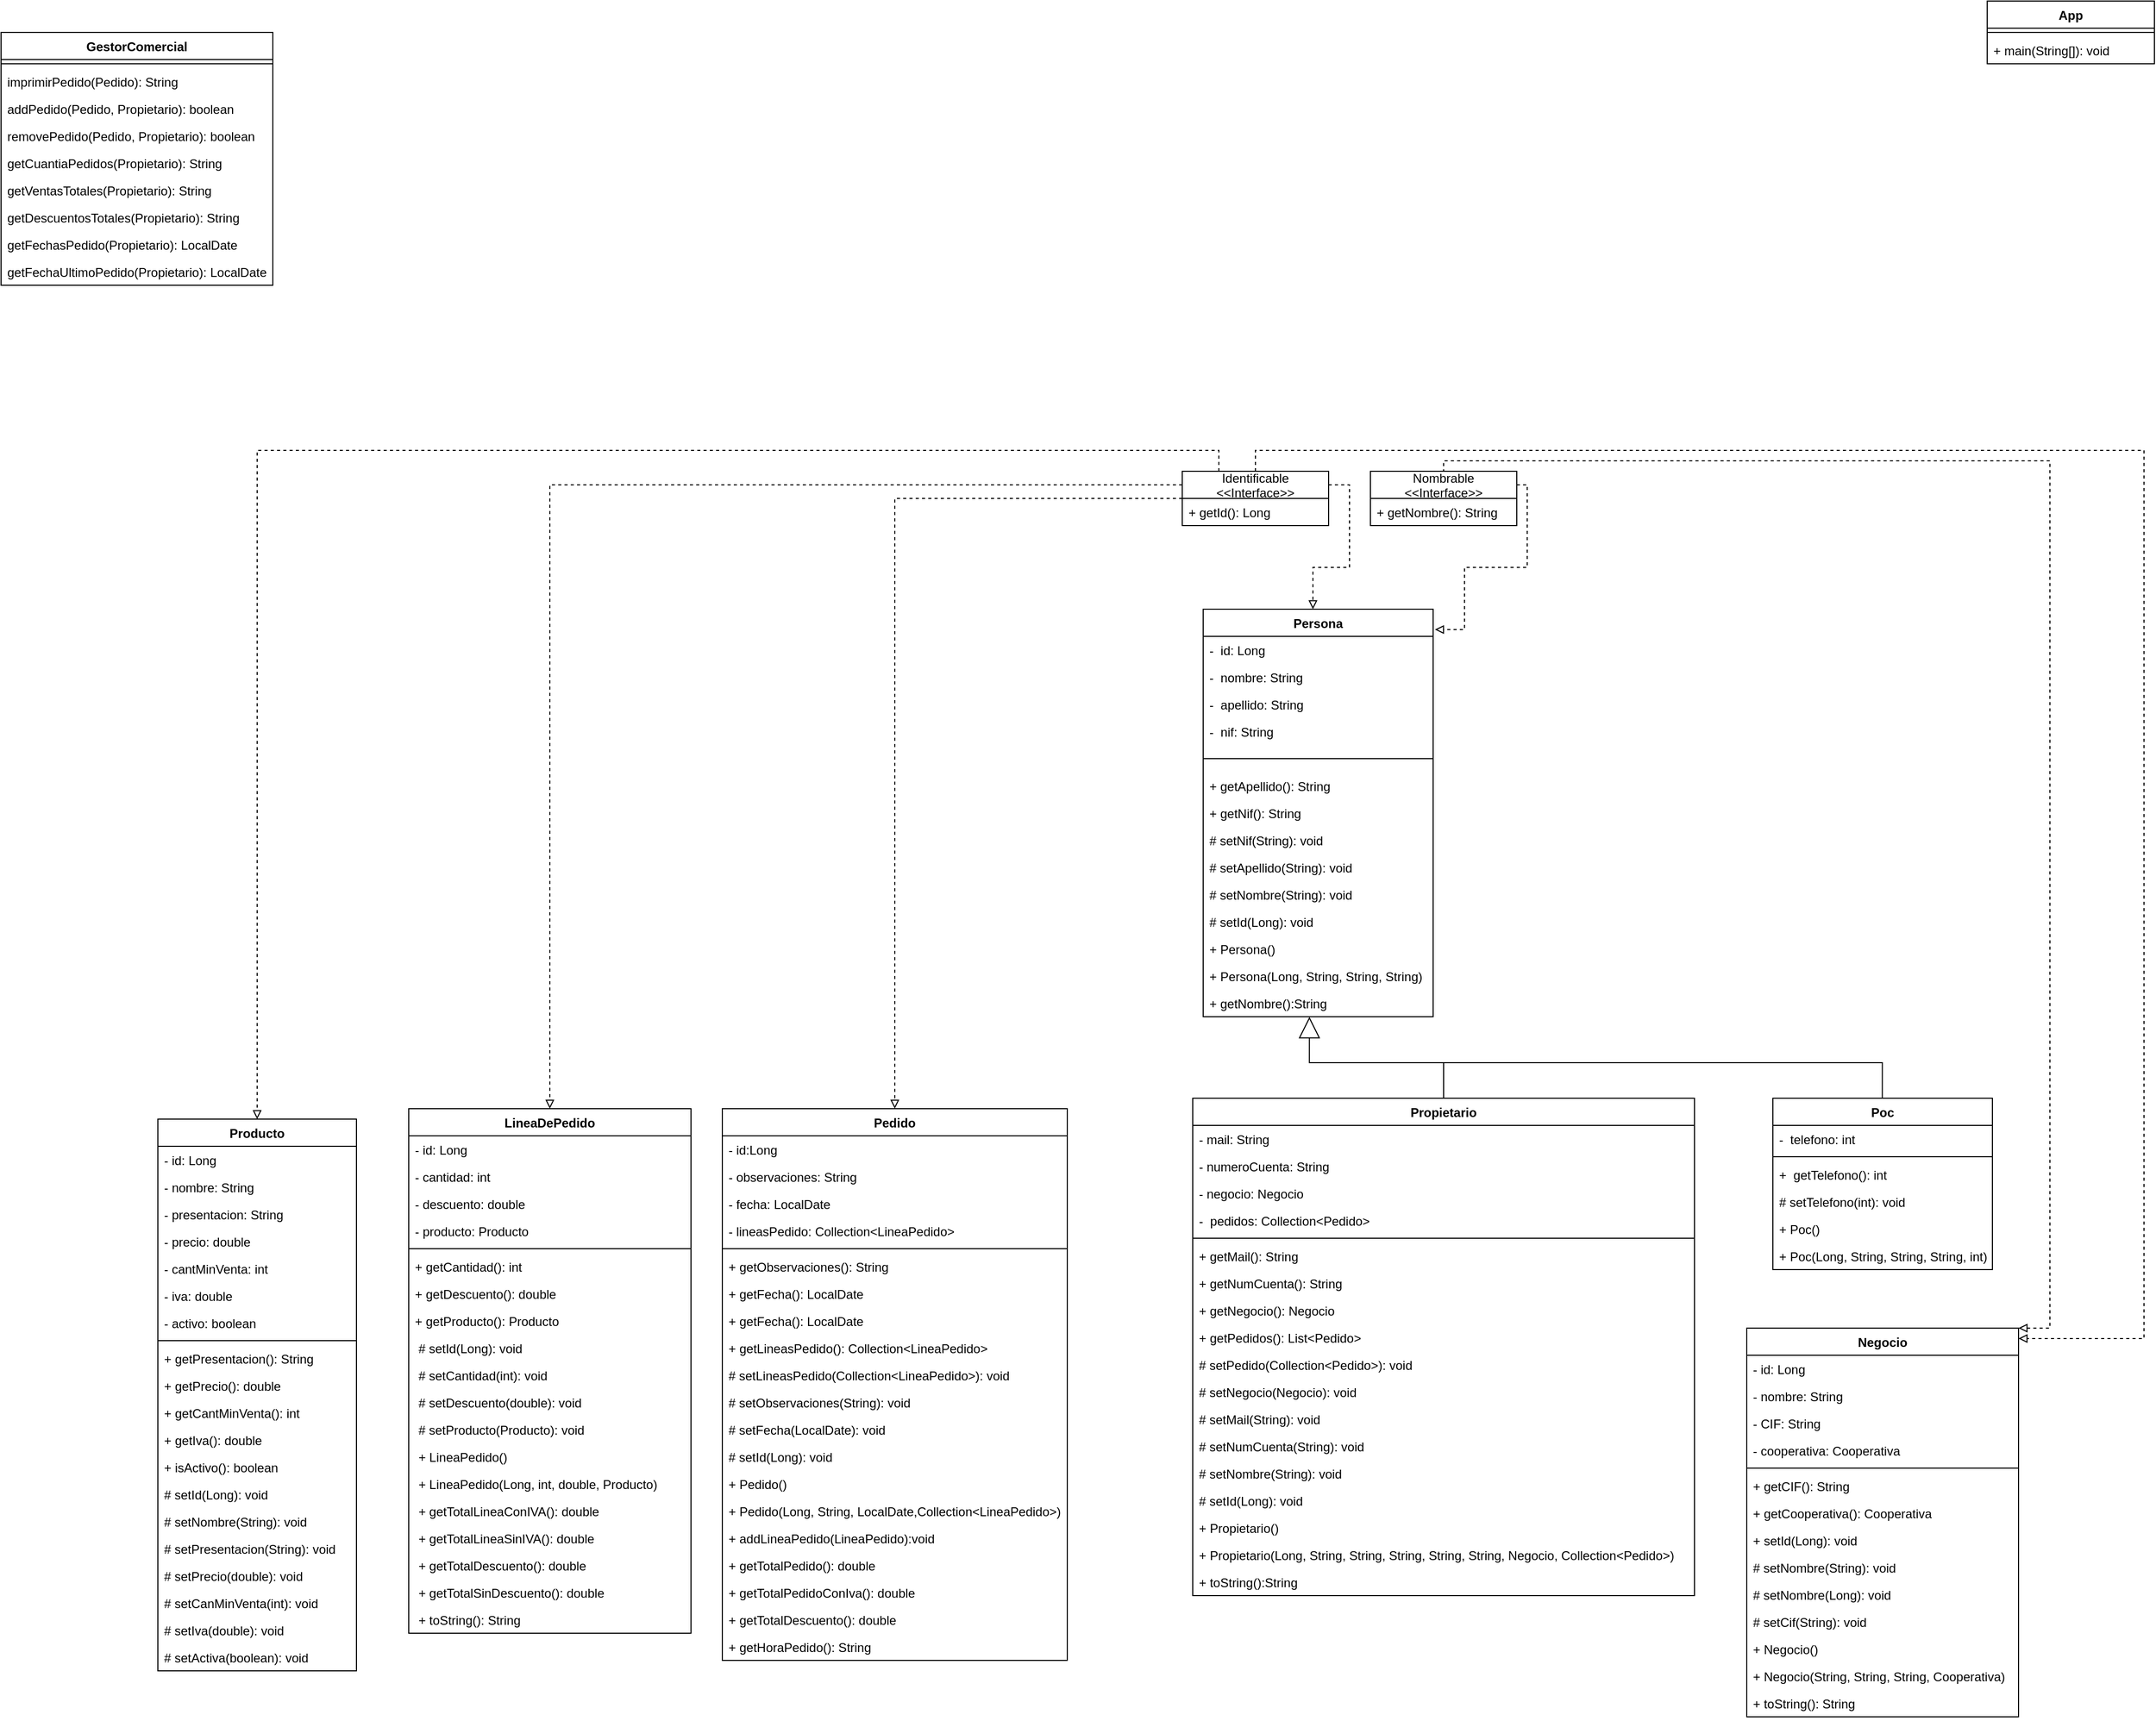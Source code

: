 <mxfile version="20.5.3" type="github" pages="2">
  <diagram name="Page-1" id="9f46799a-70d6-7492-0946-bef42562c5a5">
    <mxGraphModel dx="3131" dy="1939" grid="1" gridSize="10" guides="1" tooltips="1" connect="1" arrows="1" fold="1" page="1" pageScale="1" pageWidth="1100" pageHeight="850" background="#ffffff" math="0" shadow="0">
      <root>
        <mxCell id="0" />
        <mxCell id="1" parent="0" />
        <mxCell id="6j5Ct5f5Vn8mbfhliJ6Q-7" style="edgeStyle=orthogonalEdgeStyle;rounded=0;orthogonalLoop=1;jettySize=auto;html=1;dashed=1;startArrow=none;startFill=0;endArrow=block;endFill=0;" edge="1" parent="1" source="sHxNyVZVzbn8I4dpQIg7-1" target="6j5Ct5f5Vn8mbfhliJ6Q-1">
          <mxGeometry relative="1" as="geometry">
            <mxPoint x="870" y="460" as="targetPoint" />
            <Array as="points">
              <mxPoint x="210" y="-390" />
              <mxPoint x="1060" y="-390" />
              <mxPoint x="1060" y="460" />
            </Array>
          </mxGeometry>
        </mxCell>
        <mxCell id="6j5Ct5f5Vn8mbfhliJ6Q-29" style="edgeStyle=orthogonalEdgeStyle;rounded=0;orthogonalLoop=1;jettySize=auto;html=1;dashed=1;startArrow=none;startFill=0;endArrow=block;endFill=0;" edge="1" parent="1" source="sHxNyVZVzbn8I4dpQIg7-1" target="6j5Ct5f5Vn8mbfhliJ6Q-25">
          <mxGeometry relative="1" as="geometry" />
        </mxCell>
        <mxCell id="6j5Ct5f5Vn8mbfhliJ6Q-68" style="edgeStyle=orthogonalEdgeStyle;rounded=0;orthogonalLoop=1;jettySize=auto;html=1;exitX=0;exitY=0.25;exitDx=0;exitDy=0;entryX=0.5;entryY=0;entryDx=0;entryDy=0;dashed=1;startArrow=none;startFill=0;endArrow=block;endFill=0;" edge="1" parent="1" source="sHxNyVZVzbn8I4dpQIg7-1" target="6j5Ct5f5Vn8mbfhliJ6Q-48">
          <mxGeometry relative="1" as="geometry" />
        </mxCell>
        <mxCell id="6j5Ct5f5Vn8mbfhliJ6Q-73" style="edgeStyle=orthogonalEdgeStyle;rounded=0;orthogonalLoop=1;jettySize=auto;html=1;exitX=0.25;exitY=0;exitDx=0;exitDy=0;entryX=0.5;entryY=0;entryDx=0;entryDy=0;dashed=1;startArrow=none;startFill=0;endArrow=block;endFill=0;" edge="1" parent="1" source="sHxNyVZVzbn8I4dpQIg7-1" target="6j5Ct5f5Vn8mbfhliJ6Q-69">
          <mxGeometry relative="1" as="geometry" />
        </mxCell>
        <mxCell id="sHxNyVZVzbn8I4dpQIg7-1" value="Identificable&#xa;&lt;&lt;Interface&gt;&gt;" style="swimlane;fontStyle=0;childLayout=stackLayout;horizontal=1;startSize=26;fillColor=none;horizontalStack=0;resizeParent=1;resizeParentMax=0;resizeLast=0;collapsible=1;marginBottom=0;" parent="1" vertex="1">
          <mxGeometry x="140" y="-370" width="140" height="52" as="geometry" />
        </mxCell>
        <mxCell id="sHxNyVZVzbn8I4dpQIg7-2" value="+ getId(): Long" style="text;strokeColor=none;fillColor=none;align=left;verticalAlign=top;spacingLeft=4;spacingRight=4;overflow=hidden;rotatable=0;points=[[0,0.5],[1,0.5]];portConstraint=eastwest;" parent="sHxNyVZVzbn8I4dpQIg7-1" vertex="1">
          <mxGeometry y="26" width="140" height="26" as="geometry" />
        </mxCell>
        <mxCell id="sHxNyVZVzbn8I4dpQIg7-9" value="Nombrable&#xa;&lt;&lt;Interface&gt;&gt;" style="swimlane;fontStyle=0;childLayout=stackLayout;horizontal=1;startSize=26;fillColor=none;horizontalStack=0;resizeParent=1;resizeParentMax=0;resizeLast=0;collapsible=1;marginBottom=0;" parent="1" vertex="1">
          <mxGeometry x="320" y="-370" width="140" height="52" as="geometry" />
        </mxCell>
        <mxCell id="sHxNyVZVzbn8I4dpQIg7-10" value="+ getNombre(): String" style="text;strokeColor=none;fillColor=none;align=left;verticalAlign=top;spacingLeft=4;spacingRight=4;overflow=hidden;rotatable=0;points=[[0,0.5],[1,0.5]];portConstraint=eastwest;" parent="sHxNyVZVzbn8I4dpQIg7-9" vertex="1">
          <mxGeometry y="26" width="140" height="26" as="geometry" />
        </mxCell>
        <mxCell id="sHxNyVZVzbn8I4dpQIg7-11" value="Persona" style="swimlane;fontStyle=1;align=center;verticalAlign=top;childLayout=stackLayout;horizontal=1;startSize=26;horizontalStack=0;resizeParent=1;resizeParentMax=0;resizeLast=0;collapsible=1;marginBottom=0;" parent="1" vertex="1">
          <mxGeometry x="160" y="-238" width="220" height="390" as="geometry" />
        </mxCell>
        <mxCell id="sHxNyVZVzbn8I4dpQIg7-12" value="-  id: Long" style="text;strokeColor=none;fillColor=none;align=left;verticalAlign=top;spacingLeft=4;spacingRight=4;overflow=hidden;rotatable=0;points=[[0,0.5],[1,0.5]];portConstraint=eastwest;" parent="sHxNyVZVzbn8I4dpQIg7-11" vertex="1">
          <mxGeometry y="26" width="220" height="26" as="geometry" />
        </mxCell>
        <mxCell id="sHxNyVZVzbn8I4dpQIg7-20" value="-  nombre: String" style="text;strokeColor=none;fillColor=none;align=left;verticalAlign=top;spacingLeft=4;spacingRight=4;overflow=hidden;rotatable=0;points=[[0,0.5],[1,0.5]];portConstraint=eastwest;" parent="sHxNyVZVzbn8I4dpQIg7-11" vertex="1">
          <mxGeometry y="52" width="220" height="26" as="geometry" />
        </mxCell>
        <mxCell id="sHxNyVZVzbn8I4dpQIg7-21" value="-  apellido: String" style="text;strokeColor=none;fillColor=none;align=left;verticalAlign=top;spacingLeft=4;spacingRight=4;overflow=hidden;rotatable=0;points=[[0,0.5],[1,0.5]];portConstraint=eastwest;" parent="sHxNyVZVzbn8I4dpQIg7-11" vertex="1">
          <mxGeometry y="78" width="220" height="26" as="geometry" />
        </mxCell>
        <mxCell id="sHxNyVZVzbn8I4dpQIg7-22" value="-  nif: String" style="text;strokeColor=none;fillColor=none;align=left;verticalAlign=top;spacingLeft=4;spacingRight=4;overflow=hidden;rotatable=0;points=[[0,0.5],[1,0.5]];portConstraint=eastwest;" parent="sHxNyVZVzbn8I4dpQIg7-11" vertex="1">
          <mxGeometry y="104" width="220" height="26" as="geometry" />
        </mxCell>
        <mxCell id="sHxNyVZVzbn8I4dpQIg7-13" value="" style="line;strokeWidth=1;fillColor=none;align=left;verticalAlign=middle;spacingTop=-1;spacingLeft=3;spacingRight=3;rotatable=0;labelPosition=right;points=[];portConstraint=eastwest;" parent="sHxNyVZVzbn8I4dpQIg7-11" vertex="1">
          <mxGeometry y="130" width="220" height="26" as="geometry" />
        </mxCell>
        <mxCell id="sHxNyVZVzbn8I4dpQIg7-14" value="+ getApellido(): String" style="text;strokeColor=none;fillColor=none;align=left;verticalAlign=top;spacingLeft=4;spacingRight=4;overflow=hidden;rotatable=0;points=[[0,0.5],[1,0.5]];portConstraint=eastwest;" parent="sHxNyVZVzbn8I4dpQIg7-11" vertex="1">
          <mxGeometry y="156" width="220" height="26" as="geometry" />
        </mxCell>
        <mxCell id="sHxNyVZVzbn8I4dpQIg7-23" value="+ getNif(): String" style="text;strokeColor=none;fillColor=none;align=left;verticalAlign=top;spacingLeft=4;spacingRight=4;overflow=hidden;rotatable=0;points=[[0,0.5],[1,0.5]];portConstraint=eastwest;" parent="sHxNyVZVzbn8I4dpQIg7-11" vertex="1">
          <mxGeometry y="182" width="220" height="26" as="geometry" />
        </mxCell>
        <mxCell id="sHxNyVZVzbn8I4dpQIg7-24" value="# setNif(String): void" style="text;strokeColor=none;fillColor=none;align=left;verticalAlign=top;spacingLeft=4;spacingRight=4;overflow=hidden;rotatable=0;points=[[0,0.5],[1,0.5]];portConstraint=eastwest;" parent="sHxNyVZVzbn8I4dpQIg7-11" vertex="1">
          <mxGeometry y="208" width="220" height="26" as="geometry" />
        </mxCell>
        <mxCell id="sHxNyVZVzbn8I4dpQIg7-25" value="# setApellido(String): void" style="text;strokeColor=none;fillColor=none;align=left;verticalAlign=top;spacingLeft=4;spacingRight=4;overflow=hidden;rotatable=0;points=[[0,0.5],[1,0.5]];portConstraint=eastwest;" parent="sHxNyVZVzbn8I4dpQIg7-11" vertex="1">
          <mxGeometry y="234" width="220" height="26" as="geometry" />
        </mxCell>
        <mxCell id="sHxNyVZVzbn8I4dpQIg7-26" value="# setNombre(String): void" style="text;strokeColor=none;fillColor=none;align=left;verticalAlign=top;spacingLeft=4;spacingRight=4;overflow=hidden;rotatable=0;points=[[0,0.5],[1,0.5]];portConstraint=eastwest;" parent="sHxNyVZVzbn8I4dpQIg7-11" vertex="1">
          <mxGeometry y="260" width="220" height="26" as="geometry" />
        </mxCell>
        <mxCell id="sHxNyVZVzbn8I4dpQIg7-27" value="# setId(Long): void" style="text;strokeColor=none;fillColor=none;align=left;verticalAlign=top;spacingLeft=4;spacingRight=4;overflow=hidden;rotatable=0;points=[[0,0.5],[1,0.5]];portConstraint=eastwest;" parent="sHxNyVZVzbn8I4dpQIg7-11" vertex="1">
          <mxGeometry y="286" width="220" height="26" as="geometry" />
        </mxCell>
        <mxCell id="sHxNyVZVzbn8I4dpQIg7-28" value="+ Persona()" style="text;strokeColor=none;fillColor=none;align=left;verticalAlign=top;spacingLeft=4;spacingRight=4;overflow=hidden;rotatable=0;points=[[0,0.5],[1,0.5]];portConstraint=eastwest;" parent="sHxNyVZVzbn8I4dpQIg7-11" vertex="1">
          <mxGeometry y="312" width="220" height="26" as="geometry" />
        </mxCell>
        <mxCell id="sHxNyVZVzbn8I4dpQIg7-29" value="+ Persona(Long, String, String, String)" style="text;strokeColor=none;fillColor=none;align=left;verticalAlign=top;spacingLeft=4;spacingRight=4;overflow=hidden;rotatable=0;points=[[0,0.5],[1,0.5]];portConstraint=eastwest;" parent="sHxNyVZVzbn8I4dpQIg7-11" vertex="1">
          <mxGeometry y="338" width="220" height="26" as="geometry" />
        </mxCell>
        <mxCell id="sHxNyVZVzbn8I4dpQIg7-30" value="+ getNombre():String" style="text;strokeColor=none;fillColor=none;align=left;verticalAlign=top;spacingLeft=4;spacingRight=4;overflow=hidden;rotatable=0;points=[[0,0.5],[1,0.5]];portConstraint=eastwest;" parent="sHxNyVZVzbn8I4dpQIg7-11" vertex="1">
          <mxGeometry y="364" width="220" height="26" as="geometry" />
        </mxCell>
        <mxCell id="sHxNyVZVzbn8I4dpQIg7-33" style="edgeStyle=orthogonalEdgeStyle;rounded=0;orthogonalLoop=1;jettySize=auto;html=1;dashed=1;endArrow=block;endFill=0;exitX=1;exitY=0.25;exitDx=0;exitDy=0;" parent="1" source="sHxNyVZVzbn8I4dpQIg7-1" target="sHxNyVZVzbn8I4dpQIg7-11" edge="1">
          <mxGeometry relative="1" as="geometry">
            <Array as="points">
              <mxPoint x="300" y="-357" />
              <mxPoint x="300" y="-278" />
              <mxPoint x="265" y="-278" />
            </Array>
          </mxGeometry>
        </mxCell>
        <mxCell id="sHxNyVZVzbn8I4dpQIg7-34" style="edgeStyle=orthogonalEdgeStyle;rounded=0;orthogonalLoop=1;jettySize=auto;html=1;entryX=1.008;entryY=0.05;entryDx=0;entryDy=0;entryPerimeter=0;dashed=1;endArrow=block;endFill=0;exitX=1;exitY=0.25;exitDx=0;exitDy=0;" parent="1" source="sHxNyVZVzbn8I4dpQIg7-9" target="sHxNyVZVzbn8I4dpQIg7-11" edge="1">
          <mxGeometry relative="1" as="geometry">
            <Array as="points">
              <mxPoint x="470" y="-357" />
              <mxPoint x="470" y="-278" />
              <mxPoint x="410" y="-278" />
              <mxPoint x="410" y="-218" />
            </Array>
          </mxGeometry>
        </mxCell>
        <mxCell id="sHxNyVZVzbn8I4dpQIg7-52" style="edgeStyle=orthogonalEdgeStyle;rounded=0;orthogonalLoop=1;jettySize=auto;html=1;entryX=0.462;entryY=1.006;entryDx=0;entryDy=0;entryPerimeter=0;endArrow=block;endFill=0;strokeWidth=1;endSize=18;" parent="1" source="sHxNyVZVzbn8I4dpQIg7-35" target="sHxNyVZVzbn8I4dpQIg7-30" edge="1">
          <mxGeometry relative="1" as="geometry" />
        </mxCell>
        <mxCell id="sHxNyVZVzbn8I4dpQIg7-35" value="Propietario" style="swimlane;fontStyle=1;align=center;verticalAlign=top;childLayout=stackLayout;horizontal=1;startSize=26;horizontalStack=0;resizeParent=1;resizeParentMax=0;resizeLast=0;collapsible=1;marginBottom=0;" parent="1" vertex="1">
          <mxGeometry x="150" y="230" width="480" height="476" as="geometry" />
        </mxCell>
        <mxCell id="sHxNyVZVzbn8I4dpQIg7-36" value="- mail: String" style="text;strokeColor=none;fillColor=none;align=left;verticalAlign=top;spacingLeft=4;spacingRight=4;overflow=hidden;rotatable=0;points=[[0,0.5],[1,0.5]];portConstraint=eastwest;" parent="sHxNyVZVzbn8I4dpQIg7-35" vertex="1">
          <mxGeometry y="26" width="480" height="26" as="geometry" />
        </mxCell>
        <mxCell id="sHxNyVZVzbn8I4dpQIg7-39" value="- numeroCuenta: String" style="text;strokeColor=none;fillColor=none;align=left;verticalAlign=top;spacingLeft=4;spacingRight=4;overflow=hidden;rotatable=0;points=[[0,0.5],[1,0.5]];portConstraint=eastwest;" parent="sHxNyVZVzbn8I4dpQIg7-35" vertex="1">
          <mxGeometry y="52" width="480" height="26" as="geometry" />
        </mxCell>
        <mxCell id="sHxNyVZVzbn8I4dpQIg7-40" value="- negocio: Negocio" style="text;strokeColor=none;fillColor=none;align=left;verticalAlign=top;spacingLeft=4;spacingRight=4;overflow=hidden;rotatable=0;points=[[0,0.5],[1,0.5]];portConstraint=eastwest;" parent="sHxNyVZVzbn8I4dpQIg7-35" vertex="1">
          <mxGeometry y="78" width="480" height="26" as="geometry" />
        </mxCell>
        <mxCell id="sHxNyVZVzbn8I4dpQIg7-41" value="-  pedidos: Collection&lt;Pedido&gt;" style="text;strokeColor=none;fillColor=none;align=left;verticalAlign=top;spacingLeft=4;spacingRight=4;overflow=hidden;rotatable=0;points=[[0,0.5],[1,0.5]];portConstraint=eastwest;" parent="sHxNyVZVzbn8I4dpQIg7-35" vertex="1">
          <mxGeometry y="104" width="480" height="26" as="geometry" />
        </mxCell>
        <mxCell id="sHxNyVZVzbn8I4dpQIg7-37" value="" style="line;strokeWidth=1;fillColor=none;align=left;verticalAlign=middle;spacingTop=-1;spacingLeft=3;spacingRight=3;rotatable=0;labelPosition=right;points=[];portConstraint=eastwest;" parent="sHxNyVZVzbn8I4dpQIg7-35" vertex="1">
          <mxGeometry y="130" width="480" height="8" as="geometry" />
        </mxCell>
        <mxCell id="sHxNyVZVzbn8I4dpQIg7-38" value="+ getMail(): String" style="text;strokeColor=none;fillColor=none;align=left;verticalAlign=top;spacingLeft=4;spacingRight=4;overflow=hidden;rotatable=0;points=[[0,0.5],[1,0.5]];portConstraint=eastwest;" parent="sHxNyVZVzbn8I4dpQIg7-35" vertex="1">
          <mxGeometry y="138" width="480" height="26" as="geometry" />
        </mxCell>
        <mxCell id="sHxNyVZVzbn8I4dpQIg7-42" value="+ getNumCuenta(): String" style="text;strokeColor=none;fillColor=none;align=left;verticalAlign=top;spacingLeft=4;spacingRight=4;overflow=hidden;rotatable=0;points=[[0,0.5],[1,0.5]];portConstraint=eastwest;" parent="sHxNyVZVzbn8I4dpQIg7-35" vertex="1">
          <mxGeometry y="164" width="480" height="26" as="geometry" />
        </mxCell>
        <mxCell id="sHxNyVZVzbn8I4dpQIg7-43" value="+ getNegocio(): Negocio" style="text;strokeColor=none;fillColor=none;align=left;verticalAlign=top;spacingLeft=4;spacingRight=4;overflow=hidden;rotatable=0;points=[[0,0.5],[1,0.5]];portConstraint=eastwest;" parent="sHxNyVZVzbn8I4dpQIg7-35" vertex="1">
          <mxGeometry y="190" width="480" height="26" as="geometry" />
        </mxCell>
        <mxCell id="sHxNyVZVzbn8I4dpQIg7-44" value="+ getPedidos(): List&lt;Pedido&gt;" style="text;strokeColor=none;fillColor=none;align=left;verticalAlign=top;spacingLeft=4;spacingRight=4;overflow=hidden;rotatable=0;points=[[0,0.5],[1,0.5]];portConstraint=eastwest;" parent="sHxNyVZVzbn8I4dpQIg7-35" vertex="1">
          <mxGeometry y="216" width="480" height="26" as="geometry" />
        </mxCell>
        <mxCell id="sHxNyVZVzbn8I4dpQIg7-45" value="# setPedido(Collection&lt;Pedido&gt;): void" style="text;strokeColor=none;fillColor=none;align=left;verticalAlign=top;spacingLeft=4;spacingRight=4;overflow=hidden;rotatable=0;points=[[0,0.5],[1,0.5]];portConstraint=eastwest;" parent="sHxNyVZVzbn8I4dpQIg7-35" vertex="1">
          <mxGeometry y="242" width="480" height="26" as="geometry" />
        </mxCell>
        <mxCell id="sHxNyVZVzbn8I4dpQIg7-46" value="# setNegocio(Negocio): void" style="text;strokeColor=none;fillColor=none;align=left;verticalAlign=top;spacingLeft=4;spacingRight=4;overflow=hidden;rotatable=0;points=[[0,0.5],[1,0.5]];portConstraint=eastwest;" parent="sHxNyVZVzbn8I4dpQIg7-35" vertex="1">
          <mxGeometry y="268" width="480" height="26" as="geometry" />
        </mxCell>
        <mxCell id="sHxNyVZVzbn8I4dpQIg7-47" value="# setMail(String): void" style="text;strokeColor=none;fillColor=none;align=left;verticalAlign=top;spacingLeft=4;spacingRight=4;overflow=hidden;rotatable=0;points=[[0,0.5],[1,0.5]];portConstraint=eastwest;" parent="sHxNyVZVzbn8I4dpQIg7-35" vertex="1">
          <mxGeometry y="294" width="480" height="26" as="geometry" />
        </mxCell>
        <mxCell id="6j5Ct5f5Vn8mbfhliJ6Q-15" value="# setNumCuenta(String): void" style="text;strokeColor=none;fillColor=none;align=left;verticalAlign=top;spacingLeft=4;spacingRight=4;overflow=hidden;rotatable=0;points=[[0,0.5],[1,0.5]];portConstraint=eastwest;" vertex="1" parent="sHxNyVZVzbn8I4dpQIg7-35">
          <mxGeometry y="320" width="480" height="26" as="geometry" />
        </mxCell>
        <mxCell id="6j5Ct5f5Vn8mbfhliJ6Q-16" value="# setNombre(String): void" style="text;strokeColor=none;fillColor=none;align=left;verticalAlign=top;spacingLeft=4;spacingRight=4;overflow=hidden;rotatable=0;points=[[0,0.5],[1,0.5]];portConstraint=eastwest;" vertex="1" parent="sHxNyVZVzbn8I4dpQIg7-35">
          <mxGeometry y="346" width="480" height="26" as="geometry" />
        </mxCell>
        <mxCell id="sHxNyVZVzbn8I4dpQIg7-48" value="# setId(Long): void" style="text;strokeColor=none;fillColor=none;align=left;verticalAlign=top;spacingLeft=4;spacingRight=4;overflow=hidden;rotatable=0;points=[[0,0.5],[1,0.5]];portConstraint=eastwest;" parent="sHxNyVZVzbn8I4dpQIg7-35" vertex="1">
          <mxGeometry y="372" width="480" height="26" as="geometry" />
        </mxCell>
        <mxCell id="sHxNyVZVzbn8I4dpQIg7-49" value="+ Propietario()" style="text;strokeColor=none;fillColor=none;align=left;verticalAlign=top;spacingLeft=4;spacingRight=4;overflow=hidden;rotatable=0;points=[[0,0.5],[1,0.5]];portConstraint=eastwest;" parent="sHxNyVZVzbn8I4dpQIg7-35" vertex="1">
          <mxGeometry y="398" width="480" height="26" as="geometry" />
        </mxCell>
        <mxCell id="sHxNyVZVzbn8I4dpQIg7-50" value="+ Propietario(Long, String, String, String, String, String, Negocio, Collection&lt;Pedido&gt;)" style="text;strokeColor=none;fillColor=none;align=left;verticalAlign=top;spacingLeft=4;spacingRight=4;overflow=hidden;rotatable=0;points=[[0,0.5],[1,0.5]];portConstraint=eastwest;" parent="sHxNyVZVzbn8I4dpQIg7-35" vertex="1">
          <mxGeometry y="424" width="480" height="26" as="geometry" />
        </mxCell>
        <mxCell id="sHxNyVZVzbn8I4dpQIg7-51" value="+ toString():String" style="text;strokeColor=none;fillColor=none;align=left;verticalAlign=top;spacingLeft=4;spacingRight=4;overflow=hidden;rotatable=0;points=[[0,0.5],[1,0.5]];portConstraint=eastwest;" parent="sHxNyVZVzbn8I4dpQIg7-35" vertex="1">
          <mxGeometry y="450" width="480" height="26" as="geometry" />
        </mxCell>
        <mxCell id="sHxNyVZVzbn8I4dpQIg7-62" style="edgeStyle=orthogonalEdgeStyle;rounded=0;orthogonalLoop=1;jettySize=auto;html=1;endArrow=none;endFill=0;endSize=18;strokeWidth=1;" parent="1" edge="1">
          <mxGeometry relative="1" as="geometry">
            <mxPoint x="390" y="206" as="targetPoint" />
            <mxPoint x="809.667" y="236" as="sourcePoint" />
            <Array as="points">
              <mxPoint x="810" y="196" />
            </Array>
          </mxGeometry>
        </mxCell>
        <mxCell id="sHxNyVZVzbn8I4dpQIg7-53" value="Poc" style="swimlane;fontStyle=1;align=center;verticalAlign=top;childLayout=stackLayout;horizontal=1;startSize=26;horizontalStack=0;resizeParent=1;resizeParentMax=0;resizeLast=0;collapsible=1;marginBottom=0;" parent="1" vertex="1">
          <mxGeometry x="705" y="230" width="210" height="164" as="geometry" />
        </mxCell>
        <mxCell id="sHxNyVZVzbn8I4dpQIg7-54" value="-  telefono: int" style="text;strokeColor=none;fillColor=none;align=left;verticalAlign=top;spacingLeft=4;spacingRight=4;overflow=hidden;rotatable=0;points=[[0,0.5],[1,0.5]];portConstraint=eastwest;" parent="sHxNyVZVzbn8I4dpQIg7-53" vertex="1">
          <mxGeometry y="26" width="210" height="26" as="geometry" />
        </mxCell>
        <mxCell id="sHxNyVZVzbn8I4dpQIg7-55" value="" style="line;strokeWidth=1;fillColor=none;align=left;verticalAlign=middle;spacingTop=-1;spacingLeft=3;spacingRight=3;rotatable=0;labelPosition=right;points=[];portConstraint=eastwest;" parent="sHxNyVZVzbn8I4dpQIg7-53" vertex="1">
          <mxGeometry y="52" width="210" height="8" as="geometry" />
        </mxCell>
        <mxCell id="sHxNyVZVzbn8I4dpQIg7-56" value="+  getTelefono(): int" style="text;strokeColor=none;fillColor=none;align=left;verticalAlign=top;spacingLeft=4;spacingRight=4;overflow=hidden;rotatable=0;points=[[0,0.5],[1,0.5]];portConstraint=eastwest;" parent="sHxNyVZVzbn8I4dpQIg7-53" vertex="1">
          <mxGeometry y="60" width="210" height="26" as="geometry" />
        </mxCell>
        <mxCell id="sHxNyVZVzbn8I4dpQIg7-58" value="# setTelefono(int): void " style="text;strokeColor=none;fillColor=none;align=left;verticalAlign=top;spacingLeft=4;spacingRight=4;overflow=hidden;rotatable=0;points=[[0,0.5],[1,0.5]];portConstraint=eastwest;" parent="sHxNyVZVzbn8I4dpQIg7-53" vertex="1">
          <mxGeometry y="86" width="210" height="26" as="geometry" />
        </mxCell>
        <mxCell id="sHxNyVZVzbn8I4dpQIg7-59" value="+ Poc() " style="text;strokeColor=none;fillColor=none;align=left;verticalAlign=top;spacingLeft=4;spacingRight=4;overflow=hidden;rotatable=0;points=[[0,0.5],[1,0.5]];portConstraint=eastwest;" parent="sHxNyVZVzbn8I4dpQIg7-53" vertex="1">
          <mxGeometry y="112" width="210" height="26" as="geometry" />
        </mxCell>
        <mxCell id="sHxNyVZVzbn8I4dpQIg7-60" value="+ Poc(Long, String, String, String, int) " style="text;strokeColor=none;fillColor=none;align=left;verticalAlign=top;spacingLeft=4;spacingRight=4;overflow=hidden;rotatable=0;points=[[0,0.5],[1,0.5]];portConstraint=eastwest;" parent="sHxNyVZVzbn8I4dpQIg7-53" vertex="1">
          <mxGeometry y="138" width="210" height="26" as="geometry" />
        </mxCell>
        <mxCell id="6j5Ct5f5Vn8mbfhliJ6Q-6" style="edgeStyle=orthogonalEdgeStyle;rounded=0;orthogonalLoop=1;jettySize=auto;html=1;entryX=0.5;entryY=0;entryDx=0;entryDy=0;endArrow=none;endFill=0;startArrow=block;startFill=0;dashed=1;" edge="1" parent="1" source="6j5Ct5f5Vn8mbfhliJ6Q-1" target="sHxNyVZVzbn8I4dpQIg7-9">
          <mxGeometry relative="1" as="geometry">
            <mxPoint x="790" y="38.4" as="targetPoint" />
            <Array as="points">
              <mxPoint x="970" y="450" />
              <mxPoint x="970" y="-380" />
              <mxPoint x="390" y="-380" />
            </Array>
          </mxGeometry>
        </mxCell>
        <mxCell id="6j5Ct5f5Vn8mbfhliJ6Q-1" value="Negocio" style="swimlane;fontStyle=1;align=center;verticalAlign=top;childLayout=stackLayout;horizontal=1;startSize=26;horizontalStack=0;resizeParent=1;resizeParentMax=0;resizeLast=0;collapsible=1;marginBottom=0;" vertex="1" parent="1">
          <mxGeometry x="680" y="450" width="260" height="372" as="geometry" />
        </mxCell>
        <mxCell id="6j5Ct5f5Vn8mbfhliJ6Q-2" value="- id: Long" style="text;strokeColor=none;fillColor=none;align=left;verticalAlign=top;spacingLeft=4;spacingRight=4;overflow=hidden;rotatable=0;points=[[0,0.5],[1,0.5]];portConstraint=eastwest;" vertex="1" parent="6j5Ct5f5Vn8mbfhliJ6Q-1">
          <mxGeometry y="26" width="260" height="26" as="geometry" />
        </mxCell>
        <mxCell id="6j5Ct5f5Vn8mbfhliJ6Q-11" value="- nombre: String" style="text;strokeColor=none;fillColor=none;align=left;verticalAlign=top;spacingLeft=4;spacingRight=4;overflow=hidden;rotatable=0;points=[[0,0.5],[1,0.5]];portConstraint=eastwest;" vertex="1" parent="6j5Ct5f5Vn8mbfhliJ6Q-1">
          <mxGeometry y="52" width="260" height="26" as="geometry" />
        </mxCell>
        <mxCell id="6j5Ct5f5Vn8mbfhliJ6Q-9" value="- CIF: String" style="text;strokeColor=none;fillColor=none;align=left;verticalAlign=top;spacingLeft=4;spacingRight=4;overflow=hidden;rotatable=0;points=[[0,0.5],[1,0.5]];portConstraint=eastwest;" vertex="1" parent="6j5Ct5f5Vn8mbfhliJ6Q-1">
          <mxGeometry y="78" width="260" height="26" as="geometry" />
        </mxCell>
        <mxCell id="6j5Ct5f5Vn8mbfhliJ6Q-21" value="- cooperativa: Cooperativa" style="text;strokeColor=none;fillColor=none;align=left;verticalAlign=top;spacingLeft=4;spacingRight=4;overflow=hidden;rotatable=0;points=[[0,0.5],[1,0.5]];portConstraint=eastwest;" vertex="1" parent="6j5Ct5f5Vn8mbfhliJ6Q-1">
          <mxGeometry y="104" width="260" height="26" as="geometry" />
        </mxCell>
        <mxCell id="6j5Ct5f5Vn8mbfhliJ6Q-3" value="" style="line;strokeWidth=1;fillColor=none;align=left;verticalAlign=middle;spacingTop=-1;spacingLeft=3;spacingRight=3;rotatable=0;labelPosition=right;points=[];portConstraint=eastwest;strokeColor=inherit;" vertex="1" parent="6j5Ct5f5Vn8mbfhliJ6Q-1">
          <mxGeometry y="130" width="260" height="8" as="geometry" />
        </mxCell>
        <mxCell id="6j5Ct5f5Vn8mbfhliJ6Q-4" value="+ getCIF(): String" style="text;strokeColor=none;fillColor=none;align=left;verticalAlign=top;spacingLeft=4;spacingRight=4;overflow=hidden;rotatable=0;points=[[0,0.5],[1,0.5]];portConstraint=eastwest;" vertex="1" parent="6j5Ct5f5Vn8mbfhliJ6Q-1">
          <mxGeometry y="138" width="260" height="26" as="geometry" />
        </mxCell>
        <mxCell id="6j5Ct5f5Vn8mbfhliJ6Q-22" value="+ getCooperativa(): Cooperativa" style="text;strokeColor=none;fillColor=none;align=left;verticalAlign=top;spacingLeft=4;spacingRight=4;overflow=hidden;rotatable=0;points=[[0,0.5],[1,0.5]];portConstraint=eastwest;" vertex="1" parent="6j5Ct5f5Vn8mbfhliJ6Q-1">
          <mxGeometry y="164" width="260" height="26" as="geometry" />
        </mxCell>
        <mxCell id="6j5Ct5f5Vn8mbfhliJ6Q-12" value="+ setId(Long): void" style="text;strokeColor=none;fillColor=none;align=left;verticalAlign=top;spacingLeft=4;spacingRight=4;overflow=hidden;rotatable=0;points=[[0,0.5],[1,0.5]];portConstraint=eastwest;" vertex="1" parent="6j5Ct5f5Vn8mbfhliJ6Q-1">
          <mxGeometry y="190" width="260" height="26" as="geometry" />
        </mxCell>
        <mxCell id="6j5Ct5f5Vn8mbfhliJ6Q-13" value="# setNombre(String): void" style="text;strokeColor=none;fillColor=none;align=left;verticalAlign=top;spacingLeft=4;spacingRight=4;overflow=hidden;rotatable=0;points=[[0,0.5],[1,0.5]];portConstraint=eastwest;" vertex="1" parent="6j5Ct5f5Vn8mbfhliJ6Q-1">
          <mxGeometry y="216" width="260" height="26" as="geometry" />
        </mxCell>
        <mxCell id="6j5Ct5f5Vn8mbfhliJ6Q-17" value="# setNombre(Long): void" style="text;strokeColor=none;fillColor=none;align=left;verticalAlign=top;spacingLeft=4;spacingRight=4;overflow=hidden;rotatable=0;points=[[0,0.5],[1,0.5]];portConstraint=eastwest;" vertex="1" parent="6j5Ct5f5Vn8mbfhliJ6Q-1">
          <mxGeometry y="242" width="260" height="26" as="geometry" />
        </mxCell>
        <mxCell id="6j5Ct5f5Vn8mbfhliJ6Q-18" value="# setCif(String): void" style="text;strokeColor=none;fillColor=none;align=left;verticalAlign=top;spacingLeft=4;spacingRight=4;overflow=hidden;rotatable=0;points=[[0,0.5],[1,0.5]];portConstraint=eastwest;" vertex="1" parent="6j5Ct5f5Vn8mbfhliJ6Q-1">
          <mxGeometry y="268" width="260" height="26" as="geometry" />
        </mxCell>
        <mxCell id="6j5Ct5f5Vn8mbfhliJ6Q-19" value="+ Negocio()" style="text;strokeColor=none;fillColor=none;align=left;verticalAlign=top;spacingLeft=4;spacingRight=4;overflow=hidden;rotatable=0;points=[[0,0.5],[1,0.5]];portConstraint=eastwest;" vertex="1" parent="6j5Ct5f5Vn8mbfhliJ6Q-1">
          <mxGeometry y="294" width="260" height="26" as="geometry" />
        </mxCell>
        <mxCell id="6j5Ct5f5Vn8mbfhliJ6Q-23" value="+ Negocio(String, String, String, Cooperativa)" style="text;strokeColor=none;fillColor=none;align=left;verticalAlign=top;spacingLeft=4;spacingRight=4;overflow=hidden;rotatable=0;points=[[0,0.5],[1,0.5]];portConstraint=eastwest;" vertex="1" parent="6j5Ct5f5Vn8mbfhliJ6Q-1">
          <mxGeometry y="320" width="260" height="26" as="geometry" />
        </mxCell>
        <mxCell id="6j5Ct5f5Vn8mbfhliJ6Q-24" value="+ toString(): String" style="text;strokeColor=none;fillColor=none;align=left;verticalAlign=top;spacingLeft=4;spacingRight=4;overflow=hidden;rotatable=0;points=[[0,0.5],[1,0.5]];portConstraint=eastwest;" vertex="1" parent="6j5Ct5f5Vn8mbfhliJ6Q-1">
          <mxGeometry y="346" width="260" height="26" as="geometry" />
        </mxCell>
        <mxCell id="6j5Ct5f5Vn8mbfhliJ6Q-25" value="Pedido" style="swimlane;fontStyle=1;align=center;verticalAlign=top;childLayout=stackLayout;horizontal=1;startSize=26;horizontalStack=0;resizeParent=1;resizeParentMax=0;resizeLast=0;collapsible=1;marginBottom=0;" vertex="1" parent="1">
          <mxGeometry x="-300" y="240" width="330" height="528" as="geometry" />
        </mxCell>
        <mxCell id="6j5Ct5f5Vn8mbfhliJ6Q-26" value="- id:Long" style="text;strokeColor=none;fillColor=none;align=left;verticalAlign=top;spacingLeft=4;spacingRight=4;overflow=hidden;rotatable=0;points=[[0,0.5],[1,0.5]];portConstraint=eastwest;" vertex="1" parent="6j5Ct5f5Vn8mbfhliJ6Q-25">
          <mxGeometry y="26" width="330" height="26" as="geometry" />
        </mxCell>
        <mxCell id="6j5Ct5f5Vn8mbfhliJ6Q-30" value="- observaciones: String" style="text;strokeColor=none;fillColor=none;align=left;verticalAlign=top;spacingLeft=4;spacingRight=4;overflow=hidden;rotatable=0;points=[[0,0.5],[1,0.5]];portConstraint=eastwest;" vertex="1" parent="6j5Ct5f5Vn8mbfhliJ6Q-25">
          <mxGeometry y="52" width="330" height="26" as="geometry" />
        </mxCell>
        <mxCell id="6j5Ct5f5Vn8mbfhliJ6Q-31" value="- fecha: LocalDate" style="text;strokeColor=none;fillColor=none;align=left;verticalAlign=top;spacingLeft=4;spacingRight=4;overflow=hidden;rotatable=0;points=[[0,0.5],[1,0.5]];portConstraint=eastwest;" vertex="1" parent="6j5Ct5f5Vn8mbfhliJ6Q-25">
          <mxGeometry y="78" width="330" height="26" as="geometry" />
        </mxCell>
        <mxCell id="6j5Ct5f5Vn8mbfhliJ6Q-32" value="- lineasPedido: Collection&lt;LineaPedido&gt;" style="text;strokeColor=none;fillColor=none;align=left;verticalAlign=top;spacingLeft=4;spacingRight=4;overflow=hidden;rotatable=0;points=[[0,0.5],[1,0.5]];portConstraint=eastwest;" vertex="1" parent="6j5Ct5f5Vn8mbfhliJ6Q-25">
          <mxGeometry y="104" width="330" height="26" as="geometry" />
        </mxCell>
        <mxCell id="6j5Ct5f5Vn8mbfhliJ6Q-27" value="" style="line;strokeWidth=1;fillColor=none;align=left;verticalAlign=middle;spacingTop=-1;spacingLeft=3;spacingRight=3;rotatable=0;labelPosition=right;points=[];portConstraint=eastwest;strokeColor=inherit;" vertex="1" parent="6j5Ct5f5Vn8mbfhliJ6Q-25">
          <mxGeometry y="130" width="330" height="8" as="geometry" />
        </mxCell>
        <mxCell id="6j5Ct5f5Vn8mbfhliJ6Q-33" value="+ getObservaciones(): String" style="text;strokeColor=none;fillColor=none;align=left;verticalAlign=top;spacingLeft=4;spacingRight=4;overflow=hidden;rotatable=0;points=[[0,0.5],[1,0.5]];portConstraint=eastwest;" vertex="1" parent="6j5Ct5f5Vn8mbfhliJ6Q-25">
          <mxGeometry y="138" width="330" height="26" as="geometry" />
        </mxCell>
        <mxCell id="6j5Ct5f5Vn8mbfhliJ6Q-34" value="+ getFecha(): LocalDate" style="text;strokeColor=none;fillColor=none;align=left;verticalAlign=top;spacingLeft=4;spacingRight=4;overflow=hidden;rotatable=0;points=[[0,0.5],[1,0.5]];portConstraint=eastwest;" vertex="1" parent="6j5Ct5f5Vn8mbfhliJ6Q-25">
          <mxGeometry y="164" width="330" height="26" as="geometry" />
        </mxCell>
        <mxCell id="6j5Ct5f5Vn8mbfhliJ6Q-35" value="+ getFecha(): LocalDate" style="text;strokeColor=none;fillColor=none;align=left;verticalAlign=top;spacingLeft=4;spacingRight=4;overflow=hidden;rotatable=0;points=[[0,0.5],[1,0.5]];portConstraint=eastwest;" vertex="1" parent="6j5Ct5f5Vn8mbfhliJ6Q-25">
          <mxGeometry y="190" width="330" height="26" as="geometry" />
        </mxCell>
        <mxCell id="6j5Ct5f5Vn8mbfhliJ6Q-36" value="+ getLineasPedido(): Collection&lt;LineaPedido&gt;" style="text;strokeColor=none;fillColor=none;align=left;verticalAlign=top;spacingLeft=4;spacingRight=4;overflow=hidden;rotatable=0;points=[[0,0.5],[1,0.5]];portConstraint=eastwest;" vertex="1" parent="6j5Ct5f5Vn8mbfhliJ6Q-25">
          <mxGeometry y="216" width="330" height="26" as="geometry" />
        </mxCell>
        <mxCell id="6j5Ct5f5Vn8mbfhliJ6Q-37" value="# setLineasPedido(Collection&lt;LineaPedido&gt;): void" style="text;strokeColor=none;fillColor=none;align=left;verticalAlign=top;spacingLeft=4;spacingRight=4;overflow=hidden;rotatable=0;points=[[0,0.5],[1,0.5]];portConstraint=eastwest;" vertex="1" parent="6j5Ct5f5Vn8mbfhliJ6Q-25">
          <mxGeometry y="242" width="330" height="26" as="geometry" />
        </mxCell>
        <mxCell id="6j5Ct5f5Vn8mbfhliJ6Q-38" value="# setObservaciones(String): void" style="text;strokeColor=none;fillColor=none;align=left;verticalAlign=top;spacingLeft=4;spacingRight=4;overflow=hidden;rotatable=0;points=[[0,0.5],[1,0.5]];portConstraint=eastwest;" vertex="1" parent="6j5Ct5f5Vn8mbfhliJ6Q-25">
          <mxGeometry y="268" width="330" height="26" as="geometry" />
        </mxCell>
        <mxCell id="6j5Ct5f5Vn8mbfhliJ6Q-39" value="# setFecha(LocalDate): void" style="text;strokeColor=none;fillColor=none;align=left;verticalAlign=top;spacingLeft=4;spacingRight=4;overflow=hidden;rotatable=0;points=[[0,0.5],[1,0.5]];portConstraint=eastwest;" vertex="1" parent="6j5Ct5f5Vn8mbfhliJ6Q-25">
          <mxGeometry y="294" width="330" height="26" as="geometry" />
        </mxCell>
        <mxCell id="6j5Ct5f5Vn8mbfhliJ6Q-40" value="# setId(Long): void" style="text;strokeColor=none;fillColor=none;align=left;verticalAlign=top;spacingLeft=4;spacingRight=4;overflow=hidden;rotatable=0;points=[[0,0.5],[1,0.5]];portConstraint=eastwest;" vertex="1" parent="6j5Ct5f5Vn8mbfhliJ6Q-25">
          <mxGeometry y="320" width="330" height="26" as="geometry" />
        </mxCell>
        <mxCell id="6j5Ct5f5Vn8mbfhliJ6Q-41" value="+ Pedido()" style="text;strokeColor=none;fillColor=none;align=left;verticalAlign=top;spacingLeft=4;spacingRight=4;overflow=hidden;rotatable=0;points=[[0,0.5],[1,0.5]];portConstraint=eastwest;" vertex="1" parent="6j5Ct5f5Vn8mbfhliJ6Q-25">
          <mxGeometry y="346" width="330" height="26" as="geometry" />
        </mxCell>
        <mxCell id="6j5Ct5f5Vn8mbfhliJ6Q-28" value="+ Pedido(Long, String, LocalDate,Collection&lt;LineaPedido&gt;)" style="text;strokeColor=none;fillColor=none;align=left;verticalAlign=top;spacingLeft=4;spacingRight=4;overflow=hidden;rotatable=0;points=[[0,0.5],[1,0.5]];portConstraint=eastwest;" vertex="1" parent="6j5Ct5f5Vn8mbfhliJ6Q-25">
          <mxGeometry y="372" width="330" height="26" as="geometry" />
        </mxCell>
        <mxCell id="6j5Ct5f5Vn8mbfhliJ6Q-43" value="+ addLineaPedido(LineaPedido):void" style="text;strokeColor=none;fillColor=none;align=left;verticalAlign=top;spacingLeft=4;spacingRight=4;overflow=hidden;rotatable=0;points=[[0,0.5],[1,0.5]];portConstraint=eastwest;" vertex="1" parent="6j5Ct5f5Vn8mbfhliJ6Q-25">
          <mxGeometry y="398" width="330" height="26" as="geometry" />
        </mxCell>
        <mxCell id="6j5Ct5f5Vn8mbfhliJ6Q-44" value="+ getTotalPedido(): double" style="text;strokeColor=none;fillColor=none;align=left;verticalAlign=top;spacingLeft=4;spacingRight=4;overflow=hidden;rotatable=0;points=[[0,0.5],[1,0.5]];portConstraint=eastwest;" vertex="1" parent="6j5Ct5f5Vn8mbfhliJ6Q-25">
          <mxGeometry y="424" width="330" height="26" as="geometry" />
        </mxCell>
        <mxCell id="6j5Ct5f5Vn8mbfhliJ6Q-45" value="+ getTotalPedidoConIva(): double" style="text;strokeColor=none;fillColor=none;align=left;verticalAlign=top;spacingLeft=4;spacingRight=4;overflow=hidden;rotatable=0;points=[[0,0.5],[1,0.5]];portConstraint=eastwest;" vertex="1" parent="6j5Ct5f5Vn8mbfhliJ6Q-25">
          <mxGeometry y="450" width="330" height="26" as="geometry" />
        </mxCell>
        <mxCell id="6j5Ct5f5Vn8mbfhliJ6Q-46" value="+ getTotalDescuento(): double" style="text;strokeColor=none;fillColor=none;align=left;verticalAlign=top;spacingLeft=4;spacingRight=4;overflow=hidden;rotatable=0;points=[[0,0.5],[1,0.5]];portConstraint=eastwest;" vertex="1" parent="6j5Ct5f5Vn8mbfhliJ6Q-25">
          <mxGeometry y="476" width="330" height="26" as="geometry" />
        </mxCell>
        <mxCell id="6j5Ct5f5Vn8mbfhliJ6Q-47" value="+ getHoraPedido(): String" style="text;strokeColor=none;fillColor=none;align=left;verticalAlign=top;spacingLeft=4;spacingRight=4;overflow=hidden;rotatable=0;points=[[0,0.5],[1,0.5]];portConstraint=eastwest;" vertex="1" parent="6j5Ct5f5Vn8mbfhliJ6Q-25">
          <mxGeometry y="502" width="330" height="26" as="geometry" />
        </mxCell>
        <mxCell id="6j5Ct5f5Vn8mbfhliJ6Q-48" value="LineaDePedido" style="swimlane;fontStyle=1;align=center;verticalAlign=top;childLayout=stackLayout;horizontal=1;startSize=26;horizontalStack=0;resizeParent=1;resizeParentMax=0;resizeLast=0;collapsible=1;marginBottom=0;" vertex="1" parent="1">
          <mxGeometry x="-600" y="240" width="270" height="502" as="geometry" />
        </mxCell>
        <mxCell id="6j5Ct5f5Vn8mbfhliJ6Q-49" value="- id: Long" style="text;strokeColor=none;fillColor=none;align=left;verticalAlign=top;spacingLeft=4;spacingRight=4;overflow=hidden;rotatable=0;points=[[0,0.5],[1,0.5]];portConstraint=eastwest;" vertex="1" parent="6j5Ct5f5Vn8mbfhliJ6Q-48">
          <mxGeometry y="26" width="270" height="26" as="geometry" />
        </mxCell>
        <mxCell id="6j5Ct5f5Vn8mbfhliJ6Q-53" value="- cantidad: int" style="text;strokeColor=none;fillColor=none;align=left;verticalAlign=top;spacingLeft=4;spacingRight=4;overflow=hidden;rotatable=0;points=[[0,0.5],[1,0.5]];portConstraint=eastwest;" vertex="1" parent="6j5Ct5f5Vn8mbfhliJ6Q-48">
          <mxGeometry y="52" width="270" height="26" as="geometry" />
        </mxCell>
        <mxCell id="6j5Ct5f5Vn8mbfhliJ6Q-54" value="- descuento: double" style="text;strokeColor=none;fillColor=none;align=left;verticalAlign=top;spacingLeft=4;spacingRight=4;overflow=hidden;rotatable=0;points=[[0,0.5],[1,0.5]];portConstraint=eastwest;" vertex="1" parent="6j5Ct5f5Vn8mbfhliJ6Q-48">
          <mxGeometry y="78" width="270" height="26" as="geometry" />
        </mxCell>
        <mxCell id="6j5Ct5f5Vn8mbfhliJ6Q-52" value="- producto: Producto" style="text;strokeColor=none;fillColor=none;align=left;verticalAlign=top;spacingLeft=4;spacingRight=4;overflow=hidden;rotatable=0;points=[[0,0.5],[1,0.5]];portConstraint=eastwest;" vertex="1" parent="6j5Ct5f5Vn8mbfhliJ6Q-48">
          <mxGeometry y="104" width="270" height="26" as="geometry" />
        </mxCell>
        <mxCell id="6j5Ct5f5Vn8mbfhliJ6Q-50" value="" style="line;strokeWidth=1;fillColor=none;align=left;verticalAlign=middle;spacingTop=-1;spacingLeft=3;spacingRight=3;rotatable=0;labelPosition=right;points=[];portConstraint=eastwest;strokeColor=inherit;" vertex="1" parent="6j5Ct5f5Vn8mbfhliJ6Q-48">
          <mxGeometry y="130" width="270" height="8" as="geometry" />
        </mxCell>
        <mxCell id="6j5Ct5f5Vn8mbfhliJ6Q-55" value="+ getCantidad(): int" style="text;strokeColor=none;fillColor=none;align=left;verticalAlign=top;spacingLeft=4;spacingRight=4;overflow=hidden;rotatable=0;points=[[0,0.5],[1,0.5]];portConstraint=eastwest;" vertex="1" parent="6j5Ct5f5Vn8mbfhliJ6Q-48">
          <mxGeometry y="138" width="270" height="26" as="geometry" />
        </mxCell>
        <mxCell id="6j5Ct5f5Vn8mbfhliJ6Q-56" value="+ getDescuento(): double" style="text;strokeColor=none;fillColor=none;align=left;verticalAlign=top;spacingLeft=4;spacingRight=4;overflow=hidden;rotatable=0;points=[[0,0.5],[1,0.5]];portConstraint=eastwest;" vertex="1" parent="6j5Ct5f5Vn8mbfhliJ6Q-48">
          <mxGeometry y="164" width="270" height="26" as="geometry" />
        </mxCell>
        <mxCell id="6j5Ct5f5Vn8mbfhliJ6Q-51" value="+ getProducto(): Producto" style="text;strokeColor=none;fillColor=none;align=left;verticalAlign=top;spacingLeft=4;spacingRight=4;overflow=hidden;rotatable=0;points=[[0,0.5],[1,0.5]];portConstraint=eastwest;" vertex="1" parent="6j5Ct5f5Vn8mbfhliJ6Q-48">
          <mxGeometry y="190" width="270" height="26" as="geometry" />
        </mxCell>
        <mxCell id="6j5Ct5f5Vn8mbfhliJ6Q-58" value=" # setId(Long): void" style="text;strokeColor=none;fillColor=none;align=left;verticalAlign=top;spacingLeft=4;spacingRight=4;overflow=hidden;rotatable=0;points=[[0,0.5],[1,0.5]];portConstraint=eastwest;" vertex="1" parent="6j5Ct5f5Vn8mbfhliJ6Q-48">
          <mxGeometry y="216" width="270" height="26" as="geometry" />
        </mxCell>
        <mxCell id="6j5Ct5f5Vn8mbfhliJ6Q-57" value=" # setCantidad(int): void" style="text;strokeColor=none;fillColor=none;align=left;verticalAlign=top;spacingLeft=4;spacingRight=4;overflow=hidden;rotatable=0;points=[[0,0.5],[1,0.5]];portConstraint=eastwest;" vertex="1" parent="6j5Ct5f5Vn8mbfhliJ6Q-48">
          <mxGeometry y="242" width="270" height="26" as="geometry" />
        </mxCell>
        <mxCell id="6j5Ct5f5Vn8mbfhliJ6Q-59" value=" # setDescuento(double): void" style="text;strokeColor=none;fillColor=none;align=left;verticalAlign=top;spacingLeft=4;spacingRight=4;overflow=hidden;rotatable=0;points=[[0,0.5],[1,0.5]];portConstraint=eastwest;" vertex="1" parent="6j5Ct5f5Vn8mbfhliJ6Q-48">
          <mxGeometry y="268" width="270" height="26" as="geometry" />
        </mxCell>
        <mxCell id="6j5Ct5f5Vn8mbfhliJ6Q-60" value=" # setProducto(Producto): void" style="text;strokeColor=none;fillColor=none;align=left;verticalAlign=top;spacingLeft=4;spacingRight=4;overflow=hidden;rotatable=0;points=[[0,0.5],[1,0.5]];portConstraint=eastwest;" vertex="1" parent="6j5Ct5f5Vn8mbfhliJ6Q-48">
          <mxGeometry y="294" width="270" height="26" as="geometry" />
        </mxCell>
        <mxCell id="6j5Ct5f5Vn8mbfhliJ6Q-61" value=" + LineaPedido()" style="text;strokeColor=none;fillColor=none;align=left;verticalAlign=top;spacingLeft=4;spacingRight=4;overflow=hidden;rotatable=0;points=[[0,0.5],[1,0.5]];portConstraint=eastwest;" vertex="1" parent="6j5Ct5f5Vn8mbfhliJ6Q-48">
          <mxGeometry y="320" width="270" height="26" as="geometry" />
        </mxCell>
        <mxCell id="6j5Ct5f5Vn8mbfhliJ6Q-62" value=" + LineaPedido(Long, int, double, Producto)" style="text;strokeColor=none;fillColor=none;align=left;verticalAlign=top;spacingLeft=4;spacingRight=4;overflow=hidden;rotatable=0;points=[[0,0.5],[1,0.5]];portConstraint=eastwest;" vertex="1" parent="6j5Ct5f5Vn8mbfhliJ6Q-48">
          <mxGeometry y="346" width="270" height="26" as="geometry" />
        </mxCell>
        <mxCell id="6j5Ct5f5Vn8mbfhliJ6Q-63" value=" + getTotalLineaConIVA(): double" style="text;strokeColor=none;fillColor=none;align=left;verticalAlign=top;spacingLeft=4;spacingRight=4;overflow=hidden;rotatable=0;points=[[0,0.5],[1,0.5]];portConstraint=eastwest;" vertex="1" parent="6j5Ct5f5Vn8mbfhliJ6Q-48">
          <mxGeometry y="372" width="270" height="26" as="geometry" />
        </mxCell>
        <mxCell id="6j5Ct5f5Vn8mbfhliJ6Q-66" value=" + getTotalLineaSinIVA(): double" style="text;strokeColor=none;fillColor=none;align=left;verticalAlign=top;spacingLeft=4;spacingRight=4;overflow=hidden;rotatable=0;points=[[0,0.5],[1,0.5]];portConstraint=eastwest;" vertex="1" parent="6j5Ct5f5Vn8mbfhliJ6Q-48">
          <mxGeometry y="398" width="270" height="26" as="geometry" />
        </mxCell>
        <mxCell id="6j5Ct5f5Vn8mbfhliJ6Q-64" value=" + getTotalDescuento(): double" style="text;strokeColor=none;fillColor=none;align=left;verticalAlign=top;spacingLeft=4;spacingRight=4;overflow=hidden;rotatable=0;points=[[0,0.5],[1,0.5]];portConstraint=eastwest;" vertex="1" parent="6j5Ct5f5Vn8mbfhliJ6Q-48">
          <mxGeometry y="424" width="270" height="26" as="geometry" />
        </mxCell>
        <mxCell id="6j5Ct5f5Vn8mbfhliJ6Q-65" value=" + getTotalSinDescuento(): double" style="text;strokeColor=none;fillColor=none;align=left;verticalAlign=top;spacingLeft=4;spacingRight=4;overflow=hidden;rotatable=0;points=[[0,0.5],[1,0.5]];portConstraint=eastwest;" vertex="1" parent="6j5Ct5f5Vn8mbfhliJ6Q-48">
          <mxGeometry y="450" width="270" height="26" as="geometry" />
        </mxCell>
        <mxCell id="6j5Ct5f5Vn8mbfhliJ6Q-67" value=" + toString(): String" style="text;strokeColor=none;fillColor=none;align=left;verticalAlign=top;spacingLeft=4;spacingRight=4;overflow=hidden;rotatable=0;points=[[0,0.5],[1,0.5]];portConstraint=eastwest;" vertex="1" parent="6j5Ct5f5Vn8mbfhliJ6Q-48">
          <mxGeometry y="476" width="270" height="26" as="geometry" />
        </mxCell>
        <mxCell id="6j5Ct5f5Vn8mbfhliJ6Q-69" value="Producto" style="swimlane;fontStyle=1;align=center;verticalAlign=top;childLayout=stackLayout;horizontal=1;startSize=26;horizontalStack=0;resizeParent=1;resizeParentMax=0;resizeLast=0;collapsible=1;marginBottom=0;" vertex="1" parent="1">
          <mxGeometry x="-840" y="250" width="190" height="528" as="geometry" />
        </mxCell>
        <mxCell id="xfOMjDQXA20bvNKxbIzi-1" value="- id: Long" style="text;strokeColor=none;fillColor=none;align=left;verticalAlign=top;spacingLeft=4;spacingRight=4;overflow=hidden;rotatable=0;points=[[0,0.5],[1,0.5]];portConstraint=eastwest;" vertex="1" parent="6j5Ct5f5Vn8mbfhliJ6Q-69">
          <mxGeometry y="26" width="190" height="26" as="geometry" />
        </mxCell>
        <mxCell id="xfOMjDQXA20bvNKxbIzi-2" value="- nombre: String" style="text;strokeColor=none;fillColor=none;align=left;verticalAlign=top;spacingLeft=4;spacingRight=4;overflow=hidden;rotatable=0;points=[[0,0.5],[1,0.5]];portConstraint=eastwest;" vertex="1" parent="6j5Ct5f5Vn8mbfhliJ6Q-69">
          <mxGeometry y="52" width="190" height="26" as="geometry" />
        </mxCell>
        <mxCell id="xfOMjDQXA20bvNKxbIzi-4" value="- presentacion: String" style="text;strokeColor=none;fillColor=none;align=left;verticalAlign=top;spacingLeft=4;spacingRight=4;overflow=hidden;rotatable=0;points=[[0,0.5],[1,0.5]];portConstraint=eastwest;" vertex="1" parent="6j5Ct5f5Vn8mbfhliJ6Q-69">
          <mxGeometry y="78" width="190" height="26" as="geometry" />
        </mxCell>
        <mxCell id="xfOMjDQXA20bvNKxbIzi-5" value="- precio: double" style="text;strokeColor=none;fillColor=none;align=left;verticalAlign=top;spacingLeft=4;spacingRight=4;overflow=hidden;rotatable=0;points=[[0,0.5],[1,0.5]];portConstraint=eastwest;" vertex="1" parent="6j5Ct5f5Vn8mbfhliJ6Q-69">
          <mxGeometry y="104" width="190" height="26" as="geometry" />
        </mxCell>
        <mxCell id="xfOMjDQXA20bvNKxbIzi-6" value="- cantMinVenta: int" style="text;strokeColor=none;fillColor=none;align=left;verticalAlign=top;spacingLeft=4;spacingRight=4;overflow=hidden;rotatable=0;points=[[0,0.5],[1,0.5]];portConstraint=eastwest;" vertex="1" parent="6j5Ct5f5Vn8mbfhliJ6Q-69">
          <mxGeometry y="130" width="190" height="26" as="geometry" />
        </mxCell>
        <mxCell id="xfOMjDQXA20bvNKxbIzi-7" value="- iva: double" style="text;strokeColor=none;fillColor=none;align=left;verticalAlign=top;spacingLeft=4;spacingRight=4;overflow=hidden;rotatable=0;points=[[0,0.5],[1,0.5]];portConstraint=eastwest;" vertex="1" parent="6j5Ct5f5Vn8mbfhliJ6Q-69">
          <mxGeometry y="156" width="190" height="26" as="geometry" />
        </mxCell>
        <mxCell id="6j5Ct5f5Vn8mbfhliJ6Q-70" value="- activo: boolean" style="text;strokeColor=none;fillColor=none;align=left;verticalAlign=top;spacingLeft=4;spacingRight=4;overflow=hidden;rotatable=0;points=[[0,0.5],[1,0.5]];portConstraint=eastwest;" vertex="1" parent="6j5Ct5f5Vn8mbfhliJ6Q-69">
          <mxGeometry y="182" width="190" height="26" as="geometry" />
        </mxCell>
        <mxCell id="6j5Ct5f5Vn8mbfhliJ6Q-71" value="" style="line;strokeWidth=1;fillColor=none;align=left;verticalAlign=middle;spacingTop=-1;spacingLeft=3;spacingRight=3;rotatable=0;labelPosition=right;points=[];portConstraint=eastwest;strokeColor=inherit;" vertex="1" parent="6j5Ct5f5Vn8mbfhliJ6Q-69">
          <mxGeometry y="208" width="190" height="8" as="geometry" />
        </mxCell>
        <mxCell id="xfOMjDQXA20bvNKxbIzi-8" value="+ getPresentacion(): String" style="text;strokeColor=none;fillColor=none;align=left;verticalAlign=top;spacingLeft=4;spacingRight=4;overflow=hidden;rotatable=0;points=[[0,0.5],[1,0.5]];portConstraint=eastwest;" vertex="1" parent="6j5Ct5f5Vn8mbfhliJ6Q-69">
          <mxGeometry y="216" width="190" height="26" as="geometry" />
        </mxCell>
        <mxCell id="xfOMjDQXA20bvNKxbIzi-9" value="+ getPrecio(): double" style="text;strokeColor=none;fillColor=none;align=left;verticalAlign=top;spacingLeft=4;spacingRight=4;overflow=hidden;rotatable=0;points=[[0,0.5],[1,0.5]];portConstraint=eastwest;" vertex="1" parent="6j5Ct5f5Vn8mbfhliJ6Q-69">
          <mxGeometry y="242" width="190" height="26" as="geometry" />
        </mxCell>
        <mxCell id="xfOMjDQXA20bvNKxbIzi-10" value="+ getCantMinVenta(): int" style="text;strokeColor=none;fillColor=none;align=left;verticalAlign=top;spacingLeft=4;spacingRight=4;overflow=hidden;rotatable=0;points=[[0,0.5],[1,0.5]];portConstraint=eastwest;" vertex="1" parent="6j5Ct5f5Vn8mbfhliJ6Q-69">
          <mxGeometry y="268" width="190" height="26" as="geometry" />
        </mxCell>
        <mxCell id="xfOMjDQXA20bvNKxbIzi-11" value="+ getIva(): double" style="text;strokeColor=none;fillColor=none;align=left;verticalAlign=top;spacingLeft=4;spacingRight=4;overflow=hidden;rotatable=0;points=[[0,0.5],[1,0.5]];portConstraint=eastwest;" vertex="1" parent="6j5Ct5f5Vn8mbfhliJ6Q-69">
          <mxGeometry y="294" width="190" height="26" as="geometry" />
        </mxCell>
        <mxCell id="xfOMjDQXA20bvNKxbIzi-12" value="+ isActivo(): boolean" style="text;strokeColor=none;fillColor=none;align=left;verticalAlign=top;spacingLeft=4;spacingRight=4;overflow=hidden;rotatable=0;points=[[0,0.5],[1,0.5]];portConstraint=eastwest;" vertex="1" parent="6j5Ct5f5Vn8mbfhliJ6Q-69">
          <mxGeometry y="320" width="190" height="26" as="geometry" />
        </mxCell>
        <mxCell id="xfOMjDQXA20bvNKxbIzi-13" value="# setId(Long): void" style="text;strokeColor=none;fillColor=none;align=left;verticalAlign=top;spacingLeft=4;spacingRight=4;overflow=hidden;rotatable=0;points=[[0,0.5],[1,0.5]];portConstraint=eastwest;" vertex="1" parent="6j5Ct5f5Vn8mbfhliJ6Q-69">
          <mxGeometry y="346" width="190" height="26" as="geometry" />
        </mxCell>
        <mxCell id="xfOMjDQXA20bvNKxbIzi-14" value="# setNombre(String): void" style="text;strokeColor=none;fillColor=none;align=left;verticalAlign=top;spacingLeft=4;spacingRight=4;overflow=hidden;rotatable=0;points=[[0,0.5],[1,0.5]];portConstraint=eastwest;" vertex="1" parent="6j5Ct5f5Vn8mbfhliJ6Q-69">
          <mxGeometry y="372" width="190" height="26" as="geometry" />
        </mxCell>
        <mxCell id="xfOMjDQXA20bvNKxbIzi-15" value="# setPresentacion(String): void" style="text;strokeColor=none;fillColor=none;align=left;verticalAlign=top;spacingLeft=4;spacingRight=4;overflow=hidden;rotatable=0;points=[[0,0.5],[1,0.5]];portConstraint=eastwest;" vertex="1" parent="6j5Ct5f5Vn8mbfhliJ6Q-69">
          <mxGeometry y="398" width="190" height="26" as="geometry" />
        </mxCell>
        <mxCell id="xfOMjDQXA20bvNKxbIzi-16" value="# setPrecio(double): void" style="text;strokeColor=none;fillColor=none;align=left;verticalAlign=top;spacingLeft=4;spacingRight=4;overflow=hidden;rotatable=0;points=[[0,0.5],[1,0.5]];portConstraint=eastwest;" vertex="1" parent="6j5Ct5f5Vn8mbfhliJ6Q-69">
          <mxGeometry y="424" width="190" height="26" as="geometry" />
        </mxCell>
        <mxCell id="xfOMjDQXA20bvNKxbIzi-17" value="# setCanMinVenta(int): void" style="text;strokeColor=none;fillColor=none;align=left;verticalAlign=top;spacingLeft=4;spacingRight=4;overflow=hidden;rotatable=0;points=[[0,0.5],[1,0.5]];portConstraint=eastwest;" vertex="1" parent="6j5Ct5f5Vn8mbfhliJ6Q-69">
          <mxGeometry y="450" width="190" height="26" as="geometry" />
        </mxCell>
        <mxCell id="xfOMjDQXA20bvNKxbIzi-18" value="# setIva(double): void" style="text;strokeColor=none;fillColor=none;align=left;verticalAlign=top;spacingLeft=4;spacingRight=4;overflow=hidden;rotatable=0;points=[[0,0.5],[1,0.5]];portConstraint=eastwest;" vertex="1" parent="6j5Ct5f5Vn8mbfhliJ6Q-69">
          <mxGeometry y="476" width="190" height="26" as="geometry" />
        </mxCell>
        <mxCell id="6j5Ct5f5Vn8mbfhliJ6Q-72" value="# setActiva(boolean): void" style="text;strokeColor=none;fillColor=none;align=left;verticalAlign=top;spacingLeft=4;spacingRight=4;overflow=hidden;rotatable=0;points=[[0,0.5],[1,0.5]];portConstraint=eastwest;" vertex="1" parent="6j5Ct5f5Vn8mbfhliJ6Q-69">
          <mxGeometry y="502" width="190" height="26" as="geometry" />
        </mxCell>
        <mxCell id="xfOMjDQXA20bvNKxbIzi-19" value="App" style="swimlane;fontStyle=1;align=center;verticalAlign=top;childLayout=stackLayout;horizontal=1;startSize=26;horizontalStack=0;resizeParent=1;resizeParentMax=0;resizeLast=0;collapsible=1;marginBottom=0;" vertex="1" parent="1">
          <mxGeometry x="910" y="-820" width="160" height="60" as="geometry" />
        </mxCell>
        <mxCell id="xfOMjDQXA20bvNKxbIzi-21" value="" style="line;strokeWidth=1;fillColor=none;align=left;verticalAlign=middle;spacingTop=-1;spacingLeft=3;spacingRight=3;rotatable=0;labelPosition=right;points=[];portConstraint=eastwest;strokeColor=inherit;" vertex="1" parent="xfOMjDQXA20bvNKxbIzi-19">
          <mxGeometry y="26" width="160" height="8" as="geometry" />
        </mxCell>
        <mxCell id="xfOMjDQXA20bvNKxbIzi-22" value="+ main(String[]): void" style="text;strokeColor=none;fillColor=none;align=left;verticalAlign=top;spacingLeft=4;spacingRight=4;overflow=hidden;rotatable=0;points=[[0,0.5],[1,0.5]];portConstraint=eastwest;" vertex="1" parent="xfOMjDQXA20bvNKxbIzi-19">
          <mxGeometry y="34" width="160" height="26" as="geometry" />
        </mxCell>
        <mxCell id="xfOMjDQXA20bvNKxbIzi-23" value="GestorComercial" style="swimlane;fontStyle=1;align=center;verticalAlign=top;childLayout=stackLayout;horizontal=1;startSize=26;horizontalStack=0;resizeParent=1;resizeParentMax=0;resizeLast=0;collapsible=1;marginBottom=0;" vertex="1" parent="1">
          <mxGeometry x="-990" y="-790" width="260" height="242" as="geometry" />
        </mxCell>
        <mxCell id="xfOMjDQXA20bvNKxbIzi-25" value="" style="line;strokeWidth=1;fillColor=none;align=left;verticalAlign=middle;spacingTop=-1;spacingLeft=3;spacingRight=3;rotatable=0;labelPosition=right;points=[];portConstraint=eastwest;strokeColor=inherit;" vertex="1" parent="xfOMjDQXA20bvNKxbIzi-23">
          <mxGeometry y="26" width="260" height="8" as="geometry" />
        </mxCell>
        <mxCell id="xfOMjDQXA20bvNKxbIzi-26" value="imprimirPedido(Pedido): String" style="text;strokeColor=none;fillColor=none;align=left;verticalAlign=top;spacingLeft=4;spacingRight=4;overflow=hidden;rotatable=0;points=[[0,0.5],[1,0.5]];portConstraint=eastwest;" vertex="1" parent="xfOMjDQXA20bvNKxbIzi-23">
          <mxGeometry y="34" width="260" height="26" as="geometry" />
        </mxCell>
        <mxCell id="xfOMjDQXA20bvNKxbIzi-27" value="addPedido(Pedido, Propietario): boolean" style="text;strokeColor=none;fillColor=none;align=left;verticalAlign=top;spacingLeft=4;spacingRight=4;overflow=hidden;rotatable=0;points=[[0,0.5],[1,0.5]];portConstraint=eastwest;" vertex="1" parent="xfOMjDQXA20bvNKxbIzi-23">
          <mxGeometry y="60" width="260" height="26" as="geometry" />
        </mxCell>
        <mxCell id="xfOMjDQXA20bvNKxbIzi-28" value="removePedido(Pedido, Propietario): boolean" style="text;strokeColor=none;fillColor=none;align=left;verticalAlign=top;spacingLeft=4;spacingRight=4;overflow=hidden;rotatable=0;points=[[0,0.5],[1,0.5]];portConstraint=eastwest;" vertex="1" parent="xfOMjDQXA20bvNKxbIzi-23">
          <mxGeometry y="86" width="260" height="26" as="geometry" />
        </mxCell>
        <mxCell id="xfOMjDQXA20bvNKxbIzi-29" value="getCuantiaPedidos(Propietario): String" style="text;strokeColor=none;fillColor=none;align=left;verticalAlign=top;spacingLeft=4;spacingRight=4;overflow=hidden;rotatable=0;points=[[0,0.5],[1,0.5]];portConstraint=eastwest;" vertex="1" parent="xfOMjDQXA20bvNKxbIzi-23">
          <mxGeometry y="112" width="260" height="26" as="geometry" />
        </mxCell>
        <mxCell id="xfOMjDQXA20bvNKxbIzi-30" value="getVentasTotales(Propietario): String" style="text;strokeColor=none;fillColor=none;align=left;verticalAlign=top;spacingLeft=4;spacingRight=4;overflow=hidden;rotatable=0;points=[[0,0.5],[1,0.5]];portConstraint=eastwest;" vertex="1" parent="xfOMjDQXA20bvNKxbIzi-23">
          <mxGeometry y="138" width="260" height="26" as="geometry" />
        </mxCell>
        <mxCell id="xfOMjDQXA20bvNKxbIzi-31" value="getDescuentosTotales(Propietario): String" style="text;strokeColor=none;fillColor=none;align=left;verticalAlign=top;spacingLeft=4;spacingRight=4;overflow=hidden;rotatable=0;points=[[0,0.5],[1,0.5]];portConstraint=eastwest;" vertex="1" parent="xfOMjDQXA20bvNKxbIzi-23">
          <mxGeometry y="164" width="260" height="26" as="geometry" />
        </mxCell>
        <mxCell id="xfOMjDQXA20bvNKxbIzi-32" value="getFechasPedido(Propietario): LocalDate" style="text;strokeColor=none;fillColor=none;align=left;verticalAlign=top;spacingLeft=4;spacingRight=4;overflow=hidden;rotatable=0;points=[[0,0.5],[1,0.5]];portConstraint=eastwest;" vertex="1" parent="xfOMjDQXA20bvNKxbIzi-23">
          <mxGeometry y="190" width="260" height="26" as="geometry" />
        </mxCell>
        <mxCell id="xfOMjDQXA20bvNKxbIzi-33" value="getFechaUltimoPedido(Propietario): LocalDate" style="text;strokeColor=none;fillColor=none;align=left;verticalAlign=top;spacingLeft=4;spacingRight=4;overflow=hidden;rotatable=0;points=[[0,0.5],[1,0.5]];portConstraint=eastwest;" vertex="1" parent="xfOMjDQXA20bvNKxbIzi-23">
          <mxGeometry y="216" width="260" height="26" as="geometry" />
        </mxCell>
      </root>
    </mxGraphModel>
  </diagram>
  <diagram id="4Hy6em3acUXqQL7fSSs2" name="Página-2">
    <mxGraphModel dx="1422" dy="762" grid="1" gridSize="10" guides="1" tooltips="1" connect="1" arrows="1" fold="1" page="1" pageScale="1" pageWidth="827" pageHeight="1169" math="0" shadow="0">
      <root>
        <mxCell id="0" />
        <mxCell id="1" parent="0" />
      </root>
    </mxGraphModel>
  </diagram>
</mxfile>
